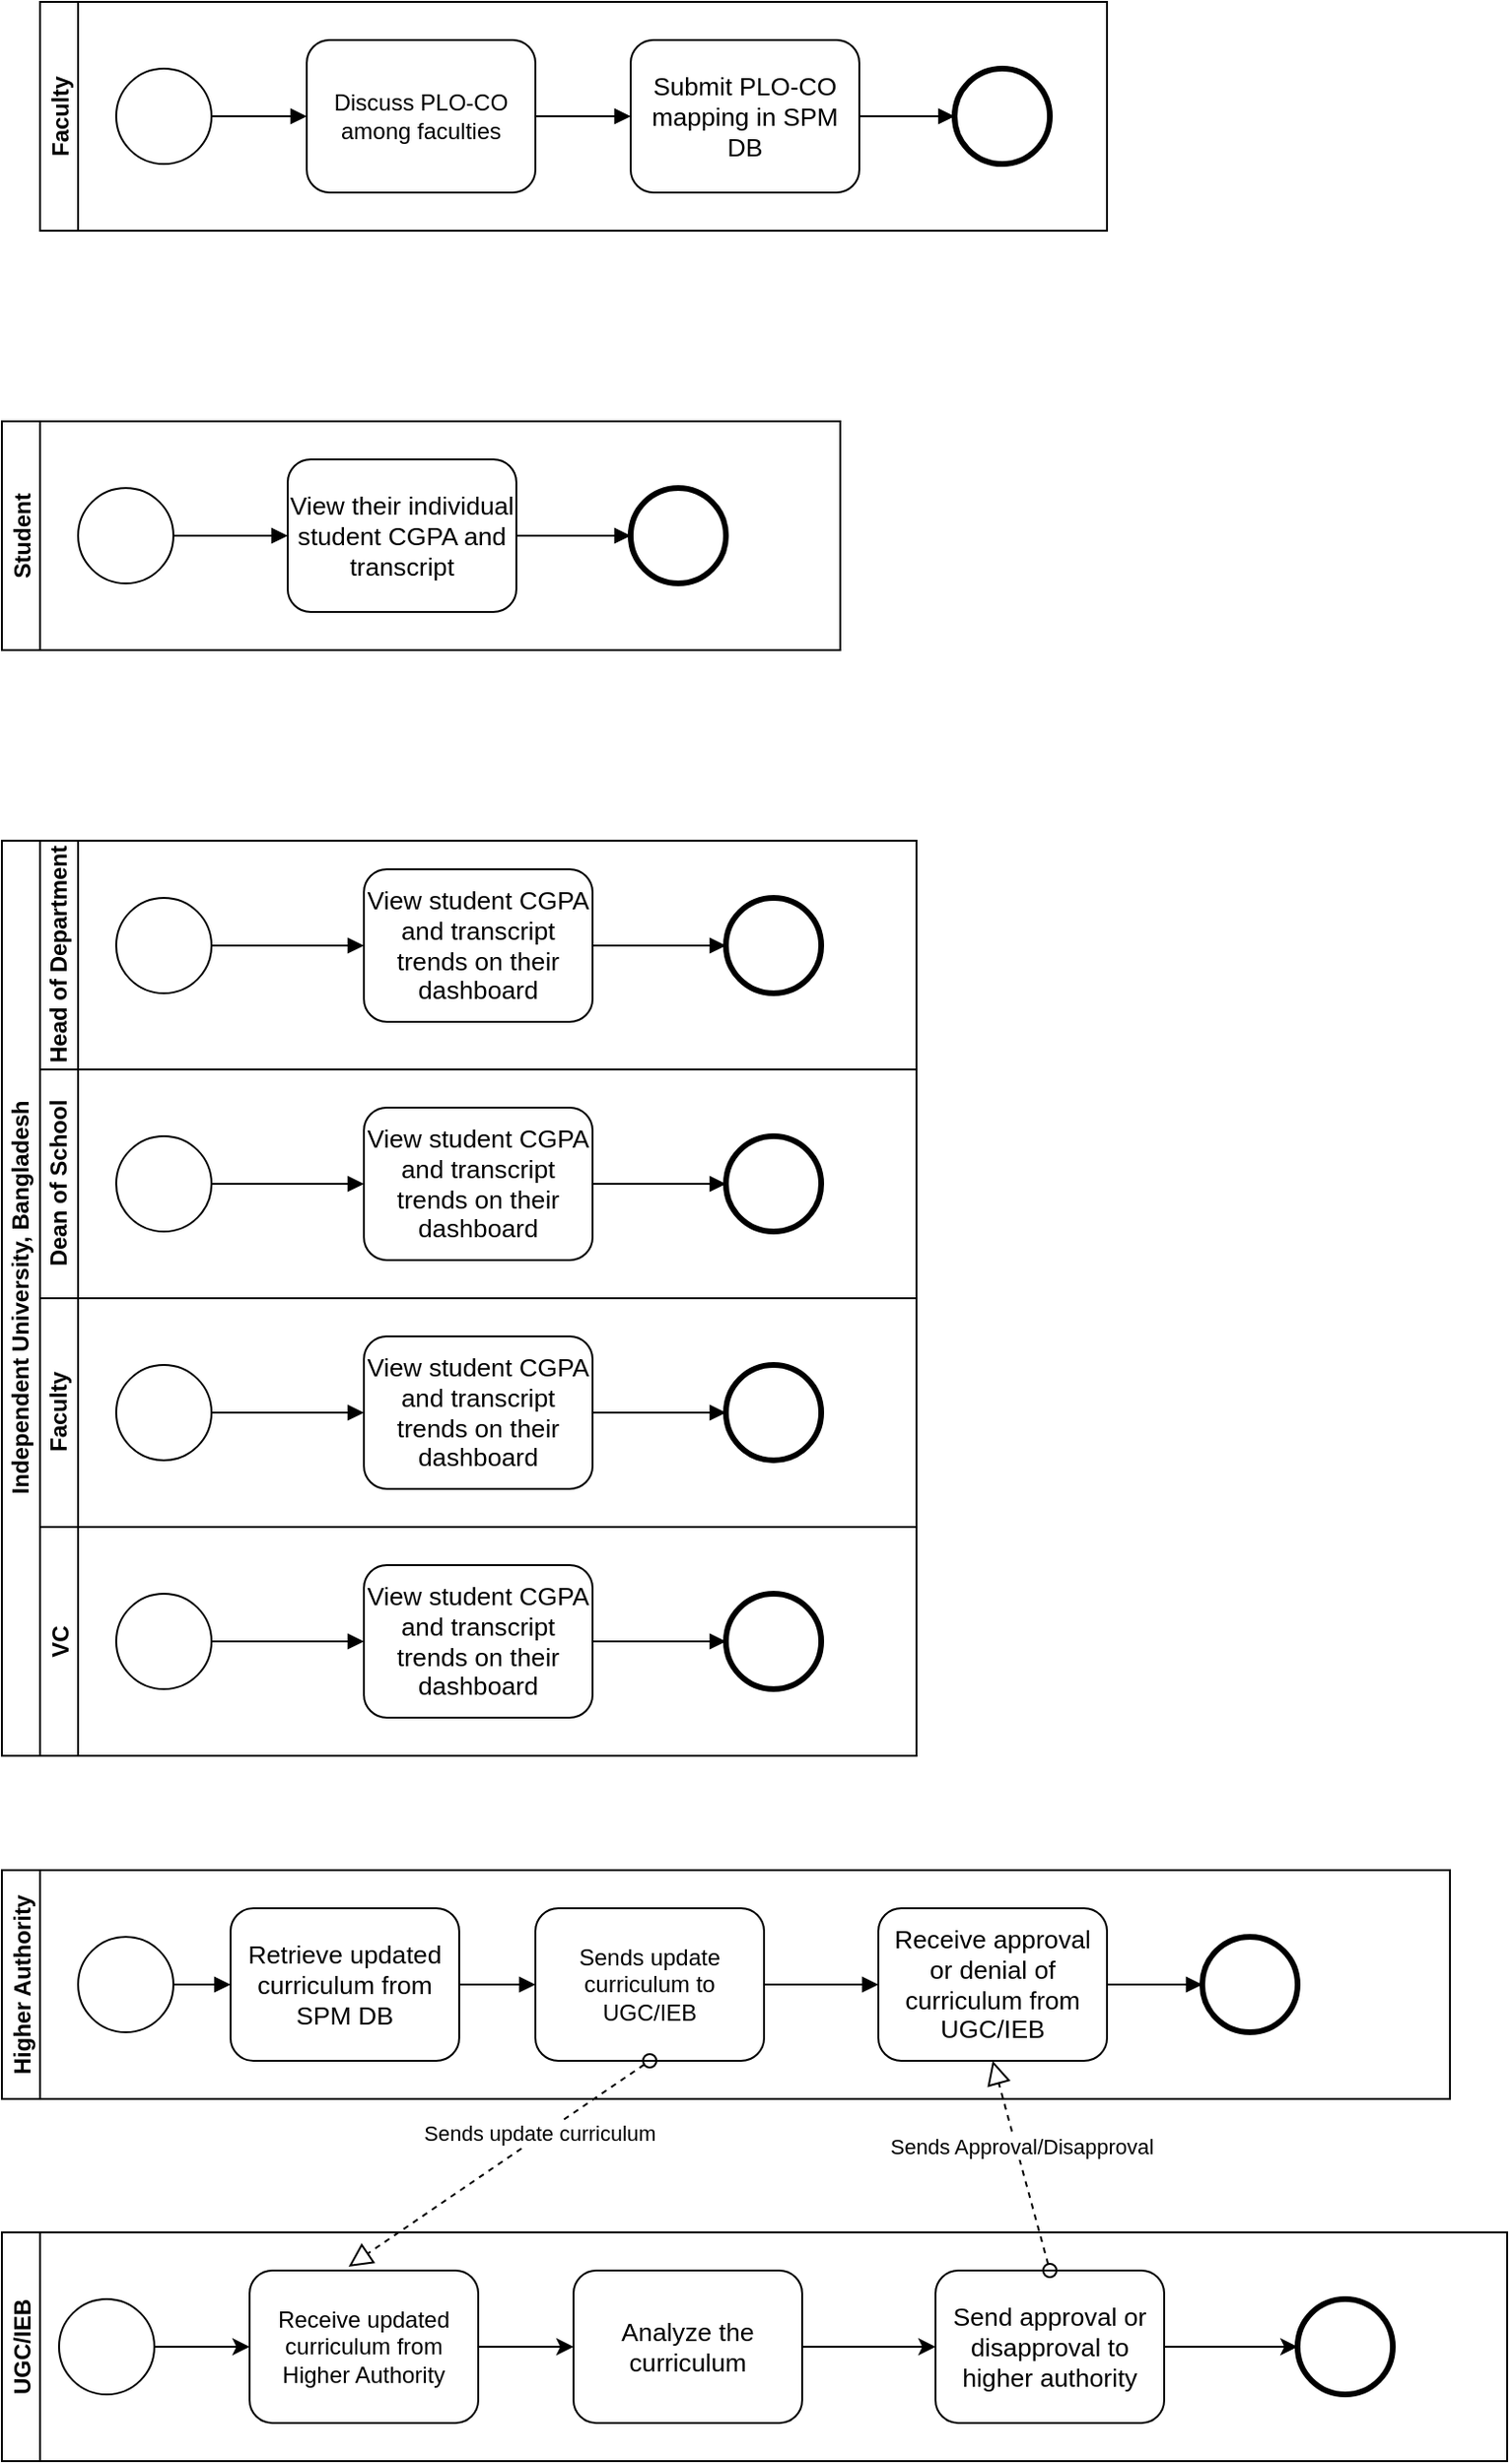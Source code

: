<mxfile version="14.5.6" type="device"><diagram id="prtHgNgQTEPvFCAcTncT" name="Page-1"><mxGraphModel dx="768" dy="789" grid="1" gridSize="10" guides="1" tooltips="1" connect="1" arrows="1" fold="1" page="1" pageScale="1" pageWidth="100" pageHeight="100" math="0" shadow="0"><root><mxCell id="0"/><mxCell id="1" parent="0"/><mxCell id="5oM3blWk7Kuxun4V_PM9-3" value="Student" style="swimlane;startSize=20;horizontal=0;" parent="1" vertex="1"><mxGeometry x="120" y="10" width="440" height="120" as="geometry"/></mxCell><mxCell id="5oM3blWk7Kuxun4V_PM9-4" value="" style="shape=mxgraph.bpmn.shape;html=1;verticalLabelPosition=bottom;labelBackgroundColor=#ffffff;verticalAlign=top;align=center;perimeter=ellipsePerimeter;outlineConnect=0;outline=standard;symbol=general;" parent="5oM3blWk7Kuxun4V_PM9-3" vertex="1"><mxGeometry x="40" y="35" width="50" height="50" as="geometry"/></mxCell><mxCell id="5oM3blWk7Kuxun4V_PM9-7" value="&lt;span style=&quot;font-size: 10.0pt ; font-family: &amp;#34;arial&amp;#34; , sans-serif&quot;&gt;View their individual student CGPA and transcript&lt;/span&gt;" style="shape=ext;rounded=1;html=1;whiteSpace=wrap;" parent="5oM3blWk7Kuxun4V_PM9-3" vertex="1"><mxGeometry x="150" y="20" width="120" height="80" as="geometry"/></mxCell><mxCell id="A_dY6HdCUkVLB8Uq_ECc-7" value="" style="endArrow=block;endFill=1;endSize=6;html=1;exitX=1;exitY=0.5;exitDx=0;exitDy=0;entryX=0;entryY=0.5;entryDx=0;entryDy=0;" edge="1" parent="5oM3blWk7Kuxun4V_PM9-3" source="5oM3blWk7Kuxun4V_PM9-4" target="5oM3blWk7Kuxun4V_PM9-7"><mxGeometry width="100" relative="1" as="geometry"><mxPoint x="110" y="70" as="sourcePoint"/><mxPoint x="130" y="80" as="targetPoint"/></mxGeometry></mxCell><mxCell id="A_dY6HdCUkVLB8Uq_ECc-8" value="" style="shape=mxgraph.bpmn.shape;html=1;verticalLabelPosition=bottom;labelBackgroundColor=#ffffff;verticalAlign=top;align=center;perimeter=ellipsePerimeter;outlineConnect=0;outline=end;symbol=general;" vertex="1" parent="5oM3blWk7Kuxun4V_PM9-3"><mxGeometry x="330" y="35" width="50" height="50" as="geometry"/></mxCell><mxCell id="A_dY6HdCUkVLB8Uq_ECc-9" value="" style="endArrow=block;endFill=1;endSize=6;html=1;exitX=1;exitY=0.5;exitDx=0;exitDy=0;entryX=0;entryY=0.5;entryDx=0;entryDy=0;" edge="1" parent="5oM3blWk7Kuxun4V_PM9-3" source="5oM3blWk7Kuxun4V_PM9-7" target="A_dY6HdCUkVLB8Uq_ECc-8"><mxGeometry width="100" relative="1" as="geometry"><mxPoint x="290" y="-30" as="sourcePoint"/><mxPoint x="390" y="-30" as="targetPoint"/></mxGeometry></mxCell><mxCell id="5oM3blWk7Kuxun4V_PM9-11" value="Independent University, Bangladesh" style="swimlane;html=1;childLayout=stackLayout;resizeParent=1;resizeParentMax=0;horizontal=0;startSize=20;horizontalStack=0;" parent="1" vertex="1"><mxGeometry x="120" y="230" width="480" height="480" as="geometry"/></mxCell><mxCell id="5oM3blWk7Kuxun4V_PM9-12" value="Head of Department" style="swimlane;html=1;startSize=20;horizontal=0;" parent="5oM3blWk7Kuxun4V_PM9-11" vertex="1"><mxGeometry x="20" width="460" height="120" as="geometry"/></mxCell><mxCell id="5oM3blWk7Kuxun4V_PM9-37" value="&lt;p class=&quot;MsoNormal&quot;&gt;&lt;span style=&quot;font-size: 10.0pt ; font-family: &amp;#34;arial&amp;#34; , sans-serif&quot;&gt;View student CGPA and transcript trends on their&lt;br/&gt;dashboard&lt;b&gt;&lt;/b&gt;&lt;/span&gt;&lt;/p&gt;" style="shape=ext;rounded=1;html=1;whiteSpace=wrap;" parent="5oM3blWk7Kuxun4V_PM9-12" vertex="1"><mxGeometry x="170" y="15" width="120" height="80" as="geometry"/></mxCell><mxCell id="5oM3blWk7Kuxun4V_PM9-39" value="" style="shape=mxgraph.bpmn.shape;html=1;verticalLabelPosition=bottom;labelBackgroundColor=#ffffff;verticalAlign=top;align=center;perimeter=ellipsePerimeter;outlineConnect=0;outline=standard;symbol=general;" parent="5oM3blWk7Kuxun4V_PM9-12" vertex="1"><mxGeometry x="40" y="30" width="50" height="50" as="geometry"/></mxCell><mxCell id="A_dY6HdCUkVLB8Uq_ECc-10" value="" style="shape=mxgraph.bpmn.shape;html=1;verticalLabelPosition=bottom;labelBackgroundColor=#ffffff;verticalAlign=top;align=center;perimeter=ellipsePerimeter;outlineConnect=0;outline=end;symbol=general;" vertex="1" parent="5oM3blWk7Kuxun4V_PM9-12"><mxGeometry x="360" y="30" width="50" height="50" as="geometry"/></mxCell><mxCell id="A_dY6HdCUkVLB8Uq_ECc-11" value="" style="endArrow=block;endFill=1;endSize=6;html=1;exitX=1;exitY=0.5;exitDx=0;exitDy=0;entryX=0;entryY=0.5;entryDx=0;entryDy=0;" edge="1" parent="5oM3blWk7Kuxun4V_PM9-12" target="A_dY6HdCUkVLB8Uq_ECc-10" source="5oM3blWk7Kuxun4V_PM9-37"><mxGeometry width="100" relative="1" as="geometry"><mxPoint x="430" y="35" as="sourcePoint"/><mxPoint x="430" y="-65" as="targetPoint"/></mxGeometry></mxCell><mxCell id="A_dY6HdCUkVLB8Uq_ECc-12" value="" style="endArrow=block;endFill=1;endSize=6;html=1;exitX=1;exitY=0.5;exitDx=0;exitDy=0;entryX=0;entryY=0.5;entryDx=0;entryDy=0;" edge="1" parent="5oM3blWk7Kuxun4V_PM9-12" source="5oM3blWk7Kuxun4V_PM9-39" target="5oM3blWk7Kuxun4V_PM9-37"><mxGeometry width="100" relative="1" as="geometry"><mxPoint x="80" y="-150" as="sourcePoint"/><mxPoint x="140" y="-150" as="targetPoint"/></mxGeometry></mxCell><mxCell id="5oM3blWk7Kuxun4V_PM9-13" value="Dean of School" style="swimlane;html=1;startSize=20;horizontal=0;" parent="5oM3blWk7Kuxun4V_PM9-11" vertex="1"><mxGeometry x="20" y="120" width="460" height="120" as="geometry"/></mxCell><mxCell id="A_dY6HdCUkVLB8Uq_ECc-14" value="&lt;p class=&quot;MsoNormal&quot;&gt;&lt;span style=&quot;font-size: 10.0pt ; font-family: &amp;#34;arial&amp;#34; , sans-serif&quot;&gt;View student CGPA and transcript trends on their&lt;br/&gt;dashboard&lt;b&gt;&lt;/b&gt;&lt;/span&gt;&lt;/p&gt;" style="shape=ext;rounded=1;html=1;whiteSpace=wrap;" vertex="1" parent="5oM3blWk7Kuxun4V_PM9-13"><mxGeometry x="170" y="20" width="120" height="80" as="geometry"/></mxCell><mxCell id="A_dY6HdCUkVLB8Uq_ECc-15" value="" style="shape=mxgraph.bpmn.shape;html=1;verticalLabelPosition=bottom;labelBackgroundColor=#ffffff;verticalAlign=top;align=center;perimeter=ellipsePerimeter;outlineConnect=0;outline=standard;symbol=general;" vertex="1" parent="5oM3blWk7Kuxun4V_PM9-13"><mxGeometry x="40" y="35" width="50" height="50" as="geometry"/></mxCell><mxCell id="A_dY6HdCUkVLB8Uq_ECc-16" value="" style="shape=mxgraph.bpmn.shape;html=1;verticalLabelPosition=bottom;labelBackgroundColor=#ffffff;verticalAlign=top;align=center;perimeter=ellipsePerimeter;outlineConnect=0;outline=end;symbol=general;" vertex="1" parent="5oM3blWk7Kuxun4V_PM9-13"><mxGeometry x="360" y="35" width="50" height="50" as="geometry"/></mxCell><mxCell id="A_dY6HdCUkVLB8Uq_ECc-17" value="" style="endArrow=block;endFill=1;endSize=6;html=1;exitX=1;exitY=0.5;exitDx=0;exitDy=0;entryX=0;entryY=0.5;entryDx=0;entryDy=0;" edge="1" parent="5oM3blWk7Kuxun4V_PM9-13" source="A_dY6HdCUkVLB8Uq_ECc-14" target="A_dY6HdCUkVLB8Uq_ECc-16"><mxGeometry width="100" relative="1" as="geometry"><mxPoint x="290" y="-190" as="sourcePoint"/><mxPoint x="290" y="-290" as="targetPoint"/></mxGeometry></mxCell><mxCell id="A_dY6HdCUkVLB8Uq_ECc-18" value="" style="endArrow=block;endFill=1;endSize=6;html=1;exitX=1;exitY=0.5;exitDx=0;exitDy=0;entryX=0;entryY=0.5;entryDx=0;entryDy=0;" edge="1" parent="5oM3blWk7Kuxun4V_PM9-13" source="A_dY6HdCUkVLB8Uq_ECc-15" target="A_dY6HdCUkVLB8Uq_ECc-14"><mxGeometry width="100" relative="1" as="geometry"><mxPoint x="-60" y="-375" as="sourcePoint"/><mxPoint y="-375" as="targetPoint"/></mxGeometry></mxCell><mxCell id="5oM3blWk7Kuxun4V_PM9-14" value="Faculty" style="swimlane;html=1;startSize=20;horizontal=0;" parent="5oM3blWk7Kuxun4V_PM9-11" vertex="1"><mxGeometry x="20" y="240" width="460" height="120" as="geometry"/></mxCell><mxCell id="A_dY6HdCUkVLB8Uq_ECc-19" value="&lt;p class=&quot;MsoNormal&quot;&gt;&lt;span style=&quot;font-size: 10.0pt ; font-family: &amp;#34;arial&amp;#34; , sans-serif&quot;&gt;View student CGPA and transcript trends on their&lt;br/&gt;dashboard&lt;b&gt;&lt;/b&gt;&lt;/span&gt;&lt;/p&gt;" style="shape=ext;rounded=1;html=1;whiteSpace=wrap;" vertex="1" parent="5oM3blWk7Kuxun4V_PM9-14"><mxGeometry x="170" y="20" width="120" height="80" as="geometry"/></mxCell><mxCell id="A_dY6HdCUkVLB8Uq_ECc-20" value="" style="shape=mxgraph.bpmn.shape;html=1;verticalLabelPosition=bottom;labelBackgroundColor=#ffffff;verticalAlign=top;align=center;perimeter=ellipsePerimeter;outlineConnect=0;outline=standard;symbol=general;" vertex="1" parent="5oM3blWk7Kuxun4V_PM9-14"><mxGeometry x="40" y="35" width="50" height="50" as="geometry"/></mxCell><mxCell id="A_dY6HdCUkVLB8Uq_ECc-21" value="" style="shape=mxgraph.bpmn.shape;html=1;verticalLabelPosition=bottom;labelBackgroundColor=#ffffff;verticalAlign=top;align=center;perimeter=ellipsePerimeter;outlineConnect=0;outline=end;symbol=general;" vertex="1" parent="5oM3blWk7Kuxun4V_PM9-14"><mxGeometry x="360" y="35" width="50" height="50" as="geometry"/></mxCell><mxCell id="A_dY6HdCUkVLB8Uq_ECc-22" value="" style="endArrow=block;endFill=1;endSize=6;html=1;exitX=1;exitY=0.5;exitDx=0;exitDy=0;entryX=0;entryY=0.5;entryDx=0;entryDy=0;" edge="1" parent="5oM3blWk7Kuxun4V_PM9-14" source="A_dY6HdCUkVLB8Uq_ECc-19" target="A_dY6HdCUkVLB8Uq_ECc-21"><mxGeometry width="100" relative="1" as="geometry"><mxPoint x="290" y="-190" as="sourcePoint"/><mxPoint x="290" y="-290" as="targetPoint"/></mxGeometry></mxCell><mxCell id="A_dY6HdCUkVLB8Uq_ECc-23" value="" style="endArrow=block;endFill=1;endSize=6;html=1;exitX=1;exitY=0.5;exitDx=0;exitDy=0;entryX=0;entryY=0.5;entryDx=0;entryDy=0;" edge="1" parent="5oM3blWk7Kuxun4V_PM9-14" source="A_dY6HdCUkVLB8Uq_ECc-20" target="A_dY6HdCUkVLB8Uq_ECc-19"><mxGeometry width="100" relative="1" as="geometry"><mxPoint x="-60" y="-375" as="sourcePoint"/><mxPoint y="-375" as="targetPoint"/></mxGeometry></mxCell><mxCell id="5oM3blWk7Kuxun4V_PM9-15" value="VC" style="swimlane;startSize=20;horizontal=0;" parent="5oM3blWk7Kuxun4V_PM9-11" vertex="1"><mxGeometry x="20" y="360" width="460" height="120" as="geometry"/></mxCell><mxCell id="A_dY6HdCUkVLB8Uq_ECc-24" value="&lt;p class=&quot;MsoNormal&quot;&gt;&lt;span style=&quot;font-size: 10.0pt ; font-family: &amp;#34;arial&amp;#34; , sans-serif&quot;&gt;View student CGPA and transcript trends on their&lt;br/&gt;dashboard&lt;b&gt;&lt;/b&gt;&lt;/span&gt;&lt;/p&gt;" style="shape=ext;rounded=1;html=1;whiteSpace=wrap;" vertex="1" parent="5oM3blWk7Kuxun4V_PM9-15"><mxGeometry x="170" y="20" width="120" height="80" as="geometry"/></mxCell><mxCell id="A_dY6HdCUkVLB8Uq_ECc-25" value="" style="shape=mxgraph.bpmn.shape;html=1;verticalLabelPosition=bottom;labelBackgroundColor=#ffffff;verticalAlign=top;align=center;perimeter=ellipsePerimeter;outlineConnect=0;outline=standard;symbol=general;" vertex="1" parent="5oM3blWk7Kuxun4V_PM9-15"><mxGeometry x="40" y="35" width="50" height="50" as="geometry"/></mxCell><mxCell id="A_dY6HdCUkVLB8Uq_ECc-26" value="" style="shape=mxgraph.bpmn.shape;html=1;verticalLabelPosition=bottom;labelBackgroundColor=#ffffff;verticalAlign=top;align=center;perimeter=ellipsePerimeter;outlineConnect=0;outline=end;symbol=general;" vertex="1" parent="5oM3blWk7Kuxun4V_PM9-15"><mxGeometry x="360" y="35" width="50" height="50" as="geometry"/></mxCell><mxCell id="A_dY6HdCUkVLB8Uq_ECc-27" value="" style="endArrow=block;endFill=1;endSize=6;html=1;exitX=1;exitY=0.5;exitDx=0;exitDy=0;entryX=0;entryY=0.5;entryDx=0;entryDy=0;" edge="1" parent="5oM3blWk7Kuxun4V_PM9-15" source="A_dY6HdCUkVLB8Uq_ECc-24" target="A_dY6HdCUkVLB8Uq_ECc-26"><mxGeometry width="100" relative="1" as="geometry"><mxPoint x="290" y="-190" as="sourcePoint"/><mxPoint x="290" y="-290" as="targetPoint"/></mxGeometry></mxCell><mxCell id="A_dY6HdCUkVLB8Uq_ECc-28" value="" style="endArrow=block;endFill=1;endSize=6;html=1;exitX=1;exitY=0.5;exitDx=0;exitDy=0;entryX=0;entryY=0.5;entryDx=0;entryDy=0;" edge="1" parent="5oM3blWk7Kuxun4V_PM9-15" source="A_dY6HdCUkVLB8Uq_ECc-25" target="A_dY6HdCUkVLB8Uq_ECc-24"><mxGeometry width="100" relative="1" as="geometry"><mxPoint x="-60" y="-375" as="sourcePoint"/><mxPoint y="-375" as="targetPoint"/></mxGeometry></mxCell><mxCell id="5oM3blWk7Kuxun4V_PM9-42" value="Higher Authority" style="swimlane;startSize=20;horizontal=0;" parent="1" vertex="1"><mxGeometry x="120" y="770" width="760" height="120" as="geometry"/></mxCell><mxCell id="5oM3blWk7Kuxun4V_PM9-45" value="" style="shape=mxgraph.bpmn.shape;html=1;verticalLabelPosition=bottom;labelBackgroundColor=#ffffff;verticalAlign=top;align=center;perimeter=ellipsePerimeter;outlineConnect=0;outline=standard;symbol=general;" parent="5oM3blWk7Kuxun4V_PM9-42" vertex="1"><mxGeometry x="40" y="35" width="50" height="50" as="geometry"/></mxCell><mxCell id="5oM3blWk7Kuxun4V_PM9-46" value="&lt;span style=&quot;font-size: 10.0pt ; font-family: &amp;#34;arial&amp;#34; , sans-serif&quot;&gt;Retrieve updated curriculum from SPM DB&lt;/span&gt;" style="shape=ext;rounded=1;html=1;whiteSpace=wrap;" parent="5oM3blWk7Kuxun4V_PM9-42" vertex="1"><mxGeometry x="120" y="20" width="120" height="80" as="geometry"/></mxCell><mxCell id="5oM3blWk7Kuxun4V_PM9-58" value="&lt;span style=&quot;font-size: 10.0pt ; font-family: &amp;#34;arial&amp;#34; , sans-serif&quot;&gt;Receive approval or denial of curriculum from UGC/IEB&lt;/span&gt;" style="shape=ext;rounded=1;html=1;whiteSpace=wrap;" parent="5oM3blWk7Kuxun4V_PM9-42" vertex="1"><mxGeometry x="460" y="20" width="120" height="80" as="geometry"/></mxCell><mxCell id="A_dY6HdCUkVLB8Uq_ECc-29" value="" style="shape=mxgraph.bpmn.shape;html=1;verticalLabelPosition=bottom;labelBackgroundColor=#ffffff;verticalAlign=top;align=center;perimeter=ellipsePerimeter;outlineConnect=0;outline=end;symbol=general;" vertex="1" parent="5oM3blWk7Kuxun4V_PM9-42"><mxGeometry x="630" y="35" width="50" height="50" as="geometry"/></mxCell><mxCell id="A_dY6HdCUkVLB8Uq_ECc-31" value="" style="endArrow=block;endFill=1;endSize=6;html=1;exitX=1;exitY=0.5;exitDx=0;exitDy=0;entryX=0;entryY=0.5;entryDx=0;entryDy=0;" edge="1" parent="5oM3blWk7Kuxun4V_PM9-42" source="5oM3blWk7Kuxun4V_PM9-45" target="5oM3blWk7Kuxun4V_PM9-46"><mxGeometry width="100" relative="1" as="geometry"><mxPoint x="110" y="90" as="sourcePoint"/><mxPoint x="210" y="90" as="targetPoint"/></mxGeometry></mxCell><mxCell id="A_dY6HdCUkVLB8Uq_ECc-33" value="" style="endArrow=block;endFill=1;endSize=6;html=1;exitX=1;exitY=0.5;exitDx=0;exitDy=0;entryX=0;entryY=0.5;entryDx=0;entryDy=0;" edge="1" parent="5oM3blWk7Kuxun4V_PM9-42" source="5oM3blWk7Kuxun4V_PM9-58" target="A_dY6HdCUkVLB8Uq_ECc-29"><mxGeometry width="100" relative="1" as="geometry"><mxPoint x="250.0" y="80" as="sourcePoint"/><mxPoint x="310" y="80" as="targetPoint"/></mxGeometry></mxCell><mxCell id="A_dY6HdCUkVLB8Uq_ECc-34" value="Sends update curriculum to UGC/IEB" style="shape=ext;rounded=1;html=1;whiteSpace=wrap;" vertex="1" parent="5oM3blWk7Kuxun4V_PM9-42"><mxGeometry x="280" y="20" width="120" height="80" as="geometry"/></mxCell><mxCell id="A_dY6HdCUkVLB8Uq_ECc-35" value="" style="endArrow=block;endFill=1;endSize=6;html=1;exitX=1;exitY=0.5;exitDx=0;exitDy=0;entryX=0;entryY=0.5;entryDx=0;entryDy=0;" edge="1" parent="5oM3blWk7Kuxun4V_PM9-42" source="5oM3blWk7Kuxun4V_PM9-46" target="A_dY6HdCUkVLB8Uq_ECc-34"><mxGeometry width="100" relative="1" as="geometry"><mxPoint x="260" y="90" as="sourcePoint"/><mxPoint x="360" y="90" as="targetPoint"/></mxGeometry></mxCell><mxCell id="A_dY6HdCUkVLB8Uq_ECc-36" value="" style="endArrow=block;endFill=1;endSize=6;html=1;exitX=1;exitY=0.5;exitDx=0;exitDy=0;entryX=0;entryY=0.5;entryDx=0;entryDy=0;" edge="1" parent="5oM3blWk7Kuxun4V_PM9-42" source="A_dY6HdCUkVLB8Uq_ECc-34" target="5oM3blWk7Kuxun4V_PM9-58"><mxGeometry width="100" relative="1" as="geometry"><mxPoint x="410" y="70" as="sourcePoint"/><mxPoint x="510" y="70" as="targetPoint"/></mxGeometry></mxCell><mxCell id="5oM3blWk7Kuxun4V_PM9-43" value="UGC/IEB" style="swimlane;startSize=20;horizontal=0;" parent="1" vertex="1"><mxGeometry x="120" y="960" width="790" height="120" as="geometry"/></mxCell><mxCell id="5oM3blWk7Kuxun4V_PM9-52" style="edgeStyle=orthogonalEdgeStyle;rounded=0;orthogonalLoop=1;jettySize=auto;html=1;entryX=0;entryY=0.5;entryDx=0;entryDy=0;" parent="5oM3blWk7Kuxun4V_PM9-43" source="5oM3blWk7Kuxun4V_PM9-44" target="5oM3blWk7Kuxun4V_PM9-48" edge="1"><mxGeometry relative="1" as="geometry"/></mxCell><mxCell id="5oM3blWk7Kuxun4V_PM9-44" value="" style="shape=mxgraph.bpmn.shape;html=1;verticalLabelPosition=bottom;labelBackgroundColor=#ffffff;verticalAlign=top;align=center;perimeter=ellipsePerimeter;outlineConnect=0;outline=standard;symbol=general;" parent="5oM3blWk7Kuxun4V_PM9-43" vertex="1"><mxGeometry x="30" y="35" width="50" height="50" as="geometry"/></mxCell><mxCell id="5oM3blWk7Kuxun4V_PM9-54" style="edgeStyle=orthogonalEdgeStyle;rounded=0;orthogonalLoop=1;jettySize=auto;html=1;entryX=0;entryY=0.5;entryDx=0;entryDy=0;" parent="5oM3blWk7Kuxun4V_PM9-43" source="5oM3blWk7Kuxun4V_PM9-48" target="5oM3blWk7Kuxun4V_PM9-53" edge="1"><mxGeometry relative="1" as="geometry"/></mxCell><mxCell id="5oM3blWk7Kuxun4V_PM9-48" value="Receive updated curriculum from Higher Authority" style="shape=ext;rounded=1;html=1;whiteSpace=wrap;" parent="5oM3blWk7Kuxun4V_PM9-43" vertex="1"><mxGeometry x="130" y="20" width="120" height="80" as="geometry"/></mxCell><mxCell id="5oM3blWk7Kuxun4V_PM9-57" style="edgeStyle=orthogonalEdgeStyle;rounded=0;orthogonalLoop=1;jettySize=auto;html=1;entryX=0;entryY=0.5;entryDx=0;entryDy=0;" parent="5oM3blWk7Kuxun4V_PM9-43" source="5oM3blWk7Kuxun4V_PM9-53" target="5oM3blWk7Kuxun4V_PM9-56" edge="1"><mxGeometry relative="1" as="geometry"/></mxCell><mxCell id="5oM3blWk7Kuxun4V_PM9-53" value="&lt;span style=&quot;font-size: 10.0pt ; font-family: &amp;#34;arial&amp;#34; , sans-serif&quot;&gt;Analyze the curriculum&lt;/span&gt;" style="shape=ext;rounded=1;html=1;whiteSpace=wrap;" parent="5oM3blWk7Kuxun4V_PM9-43" vertex="1"><mxGeometry x="300" y="20" width="120" height="80" as="geometry"/></mxCell><mxCell id="5oM3blWk7Kuxun4V_PM9-68" style="edgeStyle=orthogonalEdgeStyle;rounded=0;orthogonalLoop=1;jettySize=auto;html=1;entryX=0;entryY=0.5;entryDx=0;entryDy=0;" parent="5oM3blWk7Kuxun4V_PM9-43" source="5oM3blWk7Kuxun4V_PM9-56" edge="1"><mxGeometry relative="1" as="geometry"><mxPoint x="680" y="60" as="targetPoint"/></mxGeometry></mxCell><mxCell id="5oM3blWk7Kuxun4V_PM9-56" value="&lt;span style=&quot;font-size: 10.0pt ; font-family: &amp;#34;arial&amp;#34; , sans-serif&quot;&gt;Send approval or disapproval to higher authority&lt;/span&gt;" style="shape=ext;rounded=1;html=1;whiteSpace=wrap;" parent="5oM3blWk7Kuxun4V_PM9-43" vertex="1"><mxGeometry x="490" y="20" width="120" height="80" as="geometry"/></mxCell><mxCell id="A_dY6HdCUkVLB8Uq_ECc-40" value="" style="shape=mxgraph.bpmn.shape;html=1;verticalLabelPosition=bottom;labelBackgroundColor=#ffffff;verticalAlign=top;align=center;perimeter=ellipsePerimeter;outlineConnect=0;outline=end;symbol=general;" vertex="1" parent="5oM3blWk7Kuxun4V_PM9-43"><mxGeometry x="680" y="35" width="50" height="50" as="geometry"/></mxCell><mxCell id="5oM3blWk7Kuxun4V_PM9-49" value="" style="startArrow=oval;startFill=0;startSize=7;endArrow=block;endFill=0;endSize=10;dashed=1;html=1;exitX=0.5;exitY=1;exitDx=0;exitDy=0;entryX=0.433;entryY=-0.025;entryDx=0;entryDy=0;entryPerimeter=0;" parent="1" source="A_dY6HdCUkVLB8Uq_ECc-34" target="5oM3blWk7Kuxun4V_PM9-48" edge="1"><mxGeometry width="100" relative="1" as="geometry"><mxPoint x="400" y="970" as="sourcePoint"/><mxPoint x="500" y="970" as="targetPoint"/></mxGeometry></mxCell><mxCell id="5oM3blWk7Kuxun4V_PM9-51" value="Sends update curriculum" style="edgeLabel;html=1;align=center;verticalAlign=middle;resizable=0;points=[];" parent="5oM3blWk7Kuxun4V_PM9-49" vertex="1" connectable="0"><mxGeometry x="-0.278" y="-2" relative="1" as="geometry"><mxPoint as="offset"/></mxGeometry></mxCell><mxCell id="kaCUHAEkGt_EPg_1q8rQ-1" value="Faculty" style="swimlane;startSize=20;horizontal=0;" parent="1" vertex="1"><mxGeometry x="140" y="-210" width="560" height="120" as="geometry"/></mxCell><mxCell id="kaCUHAEkGt_EPg_1q8rQ-2" value="" style="shape=mxgraph.bpmn.shape;html=1;verticalLabelPosition=bottom;labelBackgroundColor=#ffffff;verticalAlign=top;align=center;perimeter=ellipsePerimeter;outlineConnect=0;outline=standard;symbol=general;" parent="kaCUHAEkGt_EPg_1q8rQ-1" vertex="1"><mxGeometry x="40" y="35" width="50" height="50" as="geometry"/></mxCell><mxCell id="kaCUHAEkGt_EPg_1q8rQ-3" value="&lt;span style=&quot;font-size: 10.0pt ; font-family: &amp;#34;arial&amp;#34; , sans-serif&quot;&gt;Submit PLO-CO mapping in SPM DB&lt;/span&gt;" style="shape=ext;rounded=1;html=1;whiteSpace=wrap;" parent="kaCUHAEkGt_EPg_1q8rQ-1" vertex="1"><mxGeometry x="310" y="20" width="120" height="80" as="geometry"/></mxCell><mxCell id="A_dY6HdCUkVLB8Uq_ECc-1" value="" style="shape=mxgraph.bpmn.shape;html=1;verticalLabelPosition=bottom;labelBackgroundColor=#ffffff;verticalAlign=top;align=center;perimeter=ellipsePerimeter;outlineConnect=0;outline=end;symbol=general;" vertex="1" parent="kaCUHAEkGt_EPg_1q8rQ-1"><mxGeometry x="480" y="35" width="50" height="50" as="geometry"/></mxCell><mxCell id="A_dY6HdCUkVLB8Uq_ECc-2" value="Discuss PLO-CO among faculties" style="shape=ext;rounded=1;html=1;whiteSpace=wrap;" vertex="1" parent="kaCUHAEkGt_EPg_1q8rQ-1"><mxGeometry x="140" y="20" width="120" height="80" as="geometry"/></mxCell><mxCell id="A_dY6HdCUkVLB8Uq_ECc-4" value="" style="endArrow=block;endFill=1;endSize=6;html=1;exitX=1;exitY=0.5;exitDx=0;exitDy=0;entryX=0;entryY=0.5;entryDx=0;entryDy=0;" edge="1" parent="kaCUHAEkGt_EPg_1q8rQ-1" source="kaCUHAEkGt_EPg_1q8rQ-2" target="A_dY6HdCUkVLB8Uq_ECc-2"><mxGeometry width="100" relative="1" as="geometry"><mxPoint x="100" y="80" as="sourcePoint"/><mxPoint x="200" y="80" as="targetPoint"/></mxGeometry></mxCell><mxCell id="A_dY6HdCUkVLB8Uq_ECc-5" value="" style="endArrow=block;endFill=1;endSize=6;html=1;exitX=1;exitY=0.5;exitDx=0;exitDy=0;entryX=0;entryY=0.5;entryDx=0;entryDy=0;" edge="1" parent="kaCUHAEkGt_EPg_1q8rQ-1" source="A_dY6HdCUkVLB8Uq_ECc-2" target="kaCUHAEkGt_EPg_1q8rQ-3"><mxGeometry width="100" relative="1" as="geometry"><mxPoint x="270" y="100" as="sourcePoint"/><mxPoint x="370" y="100" as="targetPoint"/></mxGeometry></mxCell><mxCell id="A_dY6HdCUkVLB8Uq_ECc-6" value="" style="endArrow=block;endFill=1;endSize=6;html=1;exitX=1;exitY=0.5;exitDx=0;exitDy=0;entryX=0;entryY=0.5;entryDx=0;entryDy=0;" edge="1" parent="kaCUHAEkGt_EPg_1q8rQ-1" source="kaCUHAEkGt_EPg_1q8rQ-3" target="A_dY6HdCUkVLB8Uq_ECc-1"><mxGeometry width="100" relative="1" as="geometry"><mxPoint x="440" y="80" as="sourcePoint"/><mxPoint x="540" y="80" as="targetPoint"/></mxGeometry></mxCell><mxCell id="A_dY6HdCUkVLB8Uq_ECc-37" value="" style="startArrow=oval;startFill=0;startSize=7;endArrow=block;endFill=0;endSize=10;dashed=1;html=1;exitX=0.5;exitY=0;exitDx=0;exitDy=0;entryX=0.5;entryY=1;entryDx=0;entryDy=0;" edge="1" parent="1" source="5oM3blWk7Kuxun4V_PM9-56" target="5oM3blWk7Kuxun4V_PM9-58"><mxGeometry width="100" relative="1" as="geometry"><mxPoint x="630" y="920" as="sourcePoint"/><mxPoint x="730" y="920" as="targetPoint"/></mxGeometry></mxCell><mxCell id="A_dY6HdCUkVLB8Uq_ECc-39" value="Sends Approval/Disapproval" style="edgeLabel;html=1;align=center;verticalAlign=middle;resizable=0;points=[];" vertex="1" connectable="0" parent="A_dY6HdCUkVLB8Uq_ECc-37"><mxGeometry x="0.174" y="-2" relative="1" as="geometry"><mxPoint as="offset"/></mxGeometry></mxCell></root></mxGraphModel></diagram></mxfile>